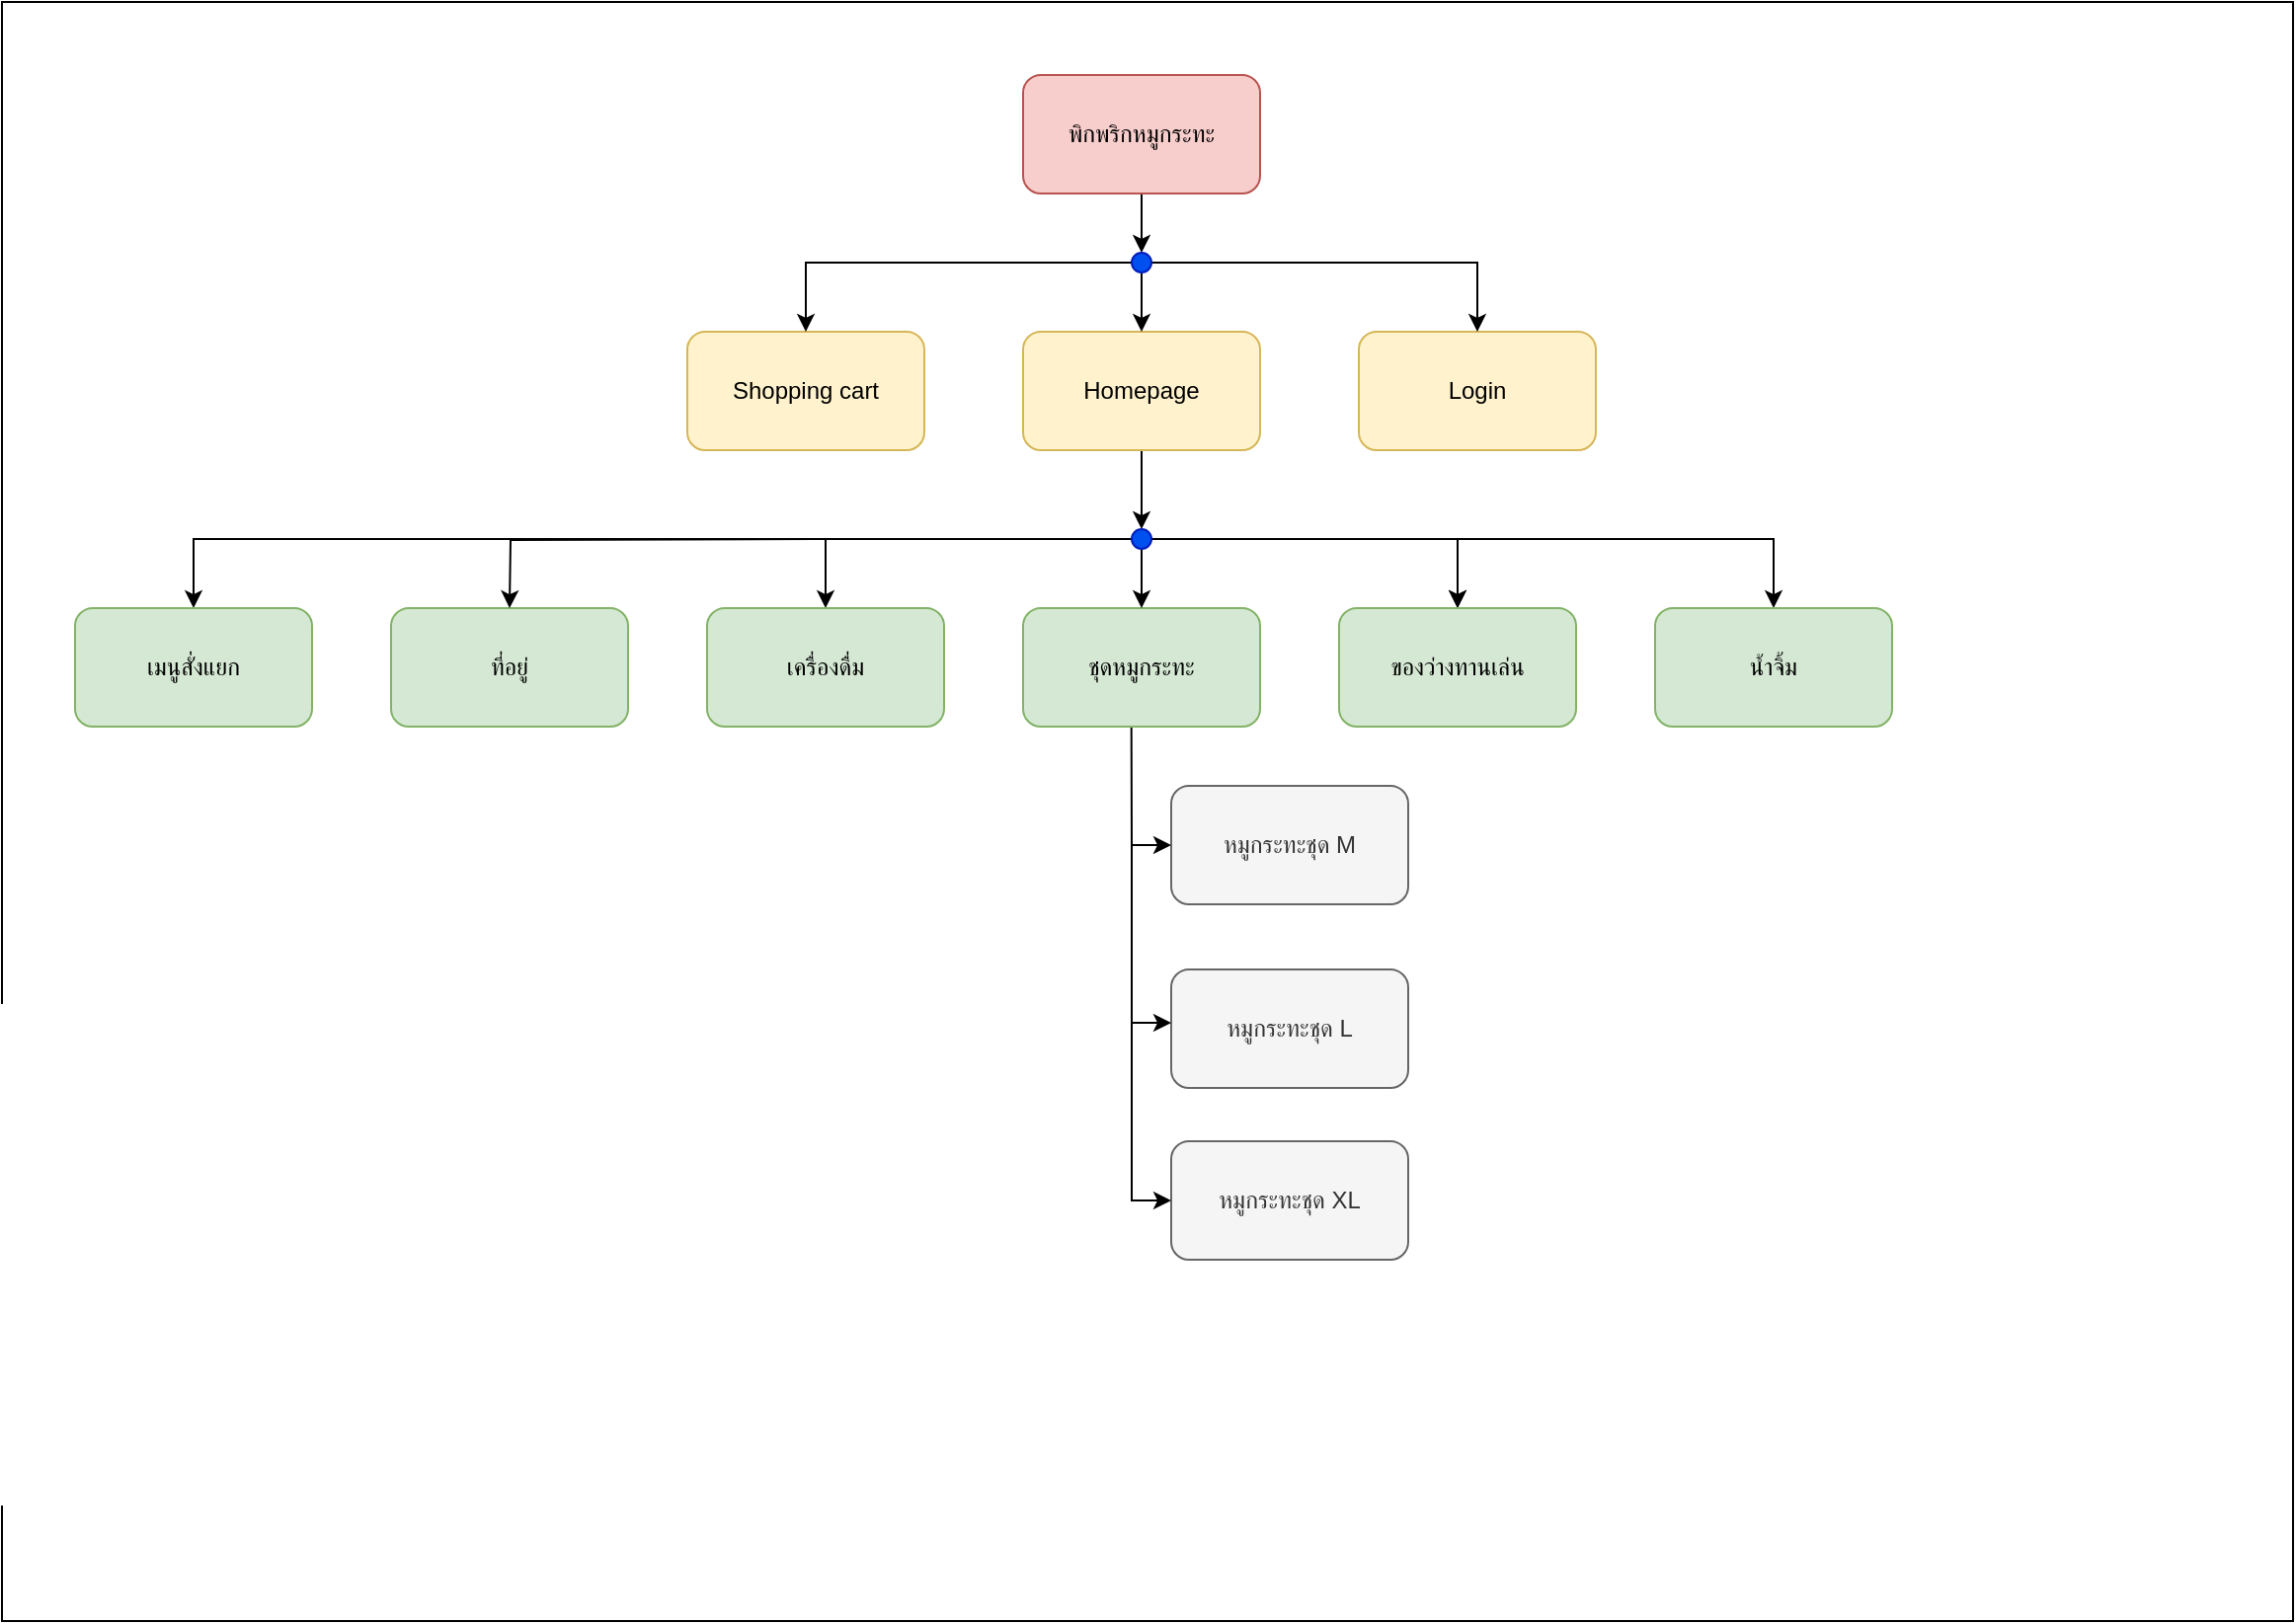 <mxfile version="20.8.13" type="github">
  <diagram id="Wc1cHFS1CN1t0heRObUZ" name="Page-1">
    <mxGraphModel dx="1393" dy="766" grid="1" gridSize="10" guides="1" tooltips="1" connect="1" arrows="1" fold="1" page="1" pageScale="1" pageWidth="1169" pageHeight="827" math="0" shadow="0">
      <root>
        <mxCell id="0" />
        <mxCell id="1" parent="0" />
        <mxCell id="VOYBHOsZ7WsBcStcAvCc-20" value="" style="rounded=0;whiteSpace=wrap;html=1;" parent="1" vertex="1">
          <mxGeometry x="3" y="3" width="1160" height="820" as="geometry" />
        </mxCell>
        <mxCell id="VOYBHOsZ7WsBcStcAvCc-21" value="" style="edgeStyle=orthogonalEdgeStyle;rounded=0;orthogonalLoop=1;jettySize=auto;html=1;" parent="1" source="VOYBHOsZ7WsBcStcAvCc-22" target="VOYBHOsZ7WsBcStcAvCc-30" edge="1">
          <mxGeometry relative="1" as="geometry" />
        </mxCell>
        <mxCell id="VOYBHOsZ7WsBcStcAvCc-22" value="Homepage" style="rounded=1;whiteSpace=wrap;html=1;fillColor=#fff2cc;strokeColor=#d6b656;" parent="1" vertex="1">
          <mxGeometry x="520" y="170" width="120" height="60" as="geometry" />
        </mxCell>
        <mxCell id="VOYBHOsZ7WsBcStcAvCc-23" value="ชุดหมูกระทะ" style="whiteSpace=wrap;html=1;fillColor=#d5e8d4;strokeColor=#82b366;rounded=1;" parent="1" vertex="1">
          <mxGeometry x="520" y="310" width="120" height="60" as="geometry" />
        </mxCell>
        <mxCell id="VOYBHOsZ7WsBcStcAvCc-24" value="" style="edgeStyle=orthogonalEdgeStyle;rounded=0;orthogonalLoop=1;jettySize=auto;html=1;" parent="1" source="VOYBHOsZ7WsBcStcAvCc-30" target="VOYBHOsZ7WsBcStcAvCc-31" edge="1">
          <mxGeometry relative="1" as="geometry" />
        </mxCell>
        <mxCell id="VOYBHOsZ7WsBcStcAvCc-25" value="" style="edgeStyle=orthogonalEdgeStyle;rounded=0;orthogonalLoop=1;jettySize=auto;html=1;" parent="1" source="VOYBHOsZ7WsBcStcAvCc-30" target="VOYBHOsZ7WsBcStcAvCc-31" edge="1">
          <mxGeometry relative="1" as="geometry" />
        </mxCell>
        <mxCell id="VOYBHOsZ7WsBcStcAvCc-26" value="" style="edgeStyle=orthogonalEdgeStyle;rounded=0;orthogonalLoop=1;jettySize=auto;html=1;" parent="1" source="VOYBHOsZ7WsBcStcAvCc-30" target="VOYBHOsZ7WsBcStcAvCc-23" edge="1">
          <mxGeometry relative="1" as="geometry" />
        </mxCell>
        <mxCell id="VOYBHOsZ7WsBcStcAvCc-27" style="edgeStyle=orthogonalEdgeStyle;rounded=0;orthogonalLoop=1;jettySize=auto;html=1;entryX=0.5;entryY=0;entryDx=0;entryDy=0;" parent="1" source="VOYBHOsZ7WsBcStcAvCc-30" target="VOYBHOsZ7WsBcStcAvCc-33" edge="1">
          <mxGeometry relative="1" as="geometry" />
        </mxCell>
        <mxCell id="VOYBHOsZ7WsBcStcAvCc-28" style="edgeStyle=orthogonalEdgeStyle;rounded=0;orthogonalLoop=1;jettySize=auto;html=1;" parent="1" source="VOYBHOsZ7WsBcStcAvCc-30" target="VOYBHOsZ7WsBcStcAvCc-34" edge="1">
          <mxGeometry relative="1" as="geometry" />
        </mxCell>
        <mxCell id="VOYBHOsZ7WsBcStcAvCc-29" style="edgeStyle=orthogonalEdgeStyle;rounded=0;orthogonalLoop=1;jettySize=auto;html=1;entryX=0.5;entryY=0;entryDx=0;entryDy=0;" parent="1" source="VOYBHOsZ7WsBcStcAvCc-30" target="VOYBHOsZ7WsBcStcAvCc-32" edge="1">
          <mxGeometry relative="1" as="geometry" />
        </mxCell>
        <mxCell id="VOYBHOsZ7WsBcStcAvCc-30" value="" style="ellipse;whiteSpace=wrap;html=1;aspect=fixed;fillColor=#0050ef;fontColor=#ffffff;strokeColor=#001DBC;" parent="1" vertex="1">
          <mxGeometry x="575" y="270" width="10" height="10" as="geometry" />
        </mxCell>
        <mxCell id="VOYBHOsZ7WsBcStcAvCc-31" value="ของว่างทานเล่น" style="whiteSpace=wrap;html=1;fillColor=#d5e8d4;strokeColor=#82b366;rounded=1;" parent="1" vertex="1">
          <mxGeometry x="680" y="310" width="120" height="60" as="geometry" />
        </mxCell>
        <mxCell id="VOYBHOsZ7WsBcStcAvCc-32" value="น้ำจิ้ม" style="whiteSpace=wrap;html=1;fillColor=#d5e8d4;strokeColor=#82b366;rounded=1;" parent="1" vertex="1">
          <mxGeometry x="840" y="310" width="120" height="60" as="geometry" />
        </mxCell>
        <mxCell id="VOYBHOsZ7WsBcStcAvCc-33" value="เครื่องดื่ม" style="whiteSpace=wrap;html=1;fillColor=#d5e8d4;strokeColor=#82b366;rounded=1;" parent="1" vertex="1">
          <mxGeometry x="360" y="310" width="120" height="60" as="geometry" />
        </mxCell>
        <mxCell id="VOYBHOsZ7WsBcStcAvCc-34" value="เมนูสั่งแยก" style="whiteSpace=wrap;html=1;fillColor=#d5e8d4;strokeColor=#82b366;rounded=1;" parent="1" vertex="1">
          <mxGeometry x="40" y="310" width="120" height="60" as="geometry" />
        </mxCell>
        <mxCell id="VOYBHOsZ7WsBcStcAvCc-35" value="Shopping cart" style="whiteSpace=wrap;html=1;fillColor=#fff2cc;strokeColor=#d6b656;rounded=1;" parent="1" vertex="1">
          <mxGeometry x="350" y="170" width="120" height="60" as="geometry" />
        </mxCell>
        <mxCell id="VOYBHOsZ7WsBcStcAvCc-36" value="Login" style="whiteSpace=wrap;html=1;fillColor=#fff2cc;strokeColor=#d6b656;rounded=1;" parent="1" vertex="1">
          <mxGeometry x="690" y="170" width="120" height="60" as="geometry" />
        </mxCell>
        <mxCell id="VOYBHOsZ7WsBcStcAvCc-37" value="หมูกระทะชุด M" style="whiteSpace=wrap;html=1;fillColor=#f5f5f5;strokeColor=#666666;rounded=1;fontColor=#333333;" parent="1" vertex="1">
          <mxGeometry x="595" y="400" width="120" height="60" as="geometry" />
        </mxCell>
        <mxCell id="VOYBHOsZ7WsBcStcAvCc-38" value="" style="endArrow=classic;html=1;rounded=0;entryX=0;entryY=0.5;entryDx=0;entryDy=0;exitX=0.457;exitY=1.008;exitDx=0;exitDy=0;exitPerimeter=0;" parent="1" source="VOYBHOsZ7WsBcStcAvCc-23" target="VOYBHOsZ7WsBcStcAvCc-37" edge="1">
          <mxGeometry width="50" height="50" relative="1" as="geometry">
            <mxPoint x="355" y="370" as="sourcePoint" />
            <mxPoint x="405" y="320" as="targetPoint" />
            <Array as="points">
              <mxPoint x="575" y="430" />
              <mxPoint x="585" y="430" />
            </Array>
          </mxGeometry>
        </mxCell>
        <mxCell id="VOYBHOsZ7WsBcStcAvCc-39" value="หมูกระทะชุด L" style="whiteSpace=wrap;html=1;fillColor=#f5f5f5;strokeColor=#666666;rounded=1;fontColor=#333333;" parent="1" vertex="1">
          <mxGeometry x="595" y="493" width="120" height="60" as="geometry" />
        </mxCell>
        <mxCell id="VOYBHOsZ7WsBcStcAvCc-40" value="หมูกระทะชุด XL" style="whiteSpace=wrap;html=1;fillColor=#f5f5f5;strokeColor=#666666;rounded=1;fontColor=#333333;" parent="1" vertex="1">
          <mxGeometry x="595" y="580" width="120" height="60" as="geometry" />
        </mxCell>
        <mxCell id="VOYBHOsZ7WsBcStcAvCc-41" value="" style="endArrow=classic;html=1;rounded=0;entryX=0;entryY=0.5;entryDx=0;entryDy=0;" parent="1" target="VOYBHOsZ7WsBcStcAvCc-40" edge="1">
          <mxGeometry width="50" height="50" relative="1" as="geometry">
            <mxPoint x="575" y="520" as="sourcePoint" />
            <mxPoint x="385" y="533.5" as="targetPoint" />
            <Array as="points">
              <mxPoint x="575" y="610" />
            </Array>
          </mxGeometry>
        </mxCell>
        <mxCell id="VOYBHOsZ7WsBcStcAvCc-42" value="" style="endArrow=classic;html=1;rounded=0;" parent="1" edge="1">
          <mxGeometry width="50" height="50" relative="1" as="geometry">
            <mxPoint x="575" y="430" as="sourcePoint" />
            <mxPoint x="595" y="520" as="targetPoint" />
            <Array as="points">
              <mxPoint x="575" y="520" />
            </Array>
          </mxGeometry>
        </mxCell>
        <mxCell id="VOYBHOsZ7WsBcStcAvCc-43" value="" style="edgeStyle=orthogonalEdgeStyle;rounded=0;orthogonalLoop=1;jettySize=auto;html=1;entryX=0.5;entryY=0;entryDx=0;entryDy=0;" parent="1" source="VOYBHOsZ7WsBcStcAvCc-44" target="VOYBHOsZ7WsBcStcAvCc-48" edge="1">
          <mxGeometry relative="1" as="geometry" />
        </mxCell>
        <mxCell id="VOYBHOsZ7WsBcStcAvCc-44" value="พิกพริกหมูกระทะ" style="rounded=1;whiteSpace=wrap;html=1;fillColor=#f8cecc;strokeColor=#b85450;" parent="1" vertex="1">
          <mxGeometry x="520" y="40" width="120" height="60" as="geometry" />
        </mxCell>
        <mxCell id="VOYBHOsZ7WsBcStcAvCc-45" value="" style="edgeStyle=orthogonalEdgeStyle;rounded=0;orthogonalLoop=1;jettySize=auto;html=1;" parent="1" source="VOYBHOsZ7WsBcStcAvCc-48" target="VOYBHOsZ7WsBcStcAvCc-22" edge="1">
          <mxGeometry relative="1" as="geometry" />
        </mxCell>
        <mxCell id="VOYBHOsZ7WsBcStcAvCc-46" style="edgeStyle=orthogonalEdgeStyle;rounded=0;orthogonalLoop=1;jettySize=auto;html=1;entryX=0.5;entryY=0;entryDx=0;entryDy=0;" parent="1" source="VOYBHOsZ7WsBcStcAvCc-48" target="VOYBHOsZ7WsBcStcAvCc-36" edge="1">
          <mxGeometry relative="1" as="geometry" />
        </mxCell>
        <mxCell id="VOYBHOsZ7WsBcStcAvCc-47" style="edgeStyle=orthogonalEdgeStyle;rounded=0;orthogonalLoop=1;jettySize=auto;html=1;entryX=0.5;entryY=0;entryDx=0;entryDy=0;" parent="1" source="VOYBHOsZ7WsBcStcAvCc-48" target="VOYBHOsZ7WsBcStcAvCc-35" edge="1">
          <mxGeometry relative="1" as="geometry" />
        </mxCell>
        <mxCell id="VOYBHOsZ7WsBcStcAvCc-48" value="" style="ellipse;whiteSpace=wrap;html=1;aspect=fixed;fillColor=#0050ef;fontColor=#ffffff;strokeColor=#001DBC;" parent="1" vertex="1">
          <mxGeometry x="575" y="130" width="10" height="10" as="geometry" />
        </mxCell>
        <mxCell id="2JYYXhsmZG7V8xRhFbM4-1" value="ที่อยู่" style="whiteSpace=wrap;html=1;fillColor=#d5e8d4;strokeColor=#82b366;rounded=1;" vertex="1" parent="1">
          <mxGeometry x="200" y="310" width="120" height="60" as="geometry" />
        </mxCell>
        <mxCell id="2JYYXhsmZG7V8xRhFbM4-2" style="edgeStyle=orthogonalEdgeStyle;rounded=0;orthogonalLoop=1;jettySize=auto;html=1;entryX=0.5;entryY=0;entryDx=0;entryDy=0;" edge="1" parent="1">
          <mxGeometry relative="1" as="geometry">
            <mxPoint x="415" y="275" as="sourcePoint" />
            <mxPoint x="260" y="310" as="targetPoint" />
          </mxGeometry>
        </mxCell>
      </root>
    </mxGraphModel>
  </diagram>
</mxfile>
